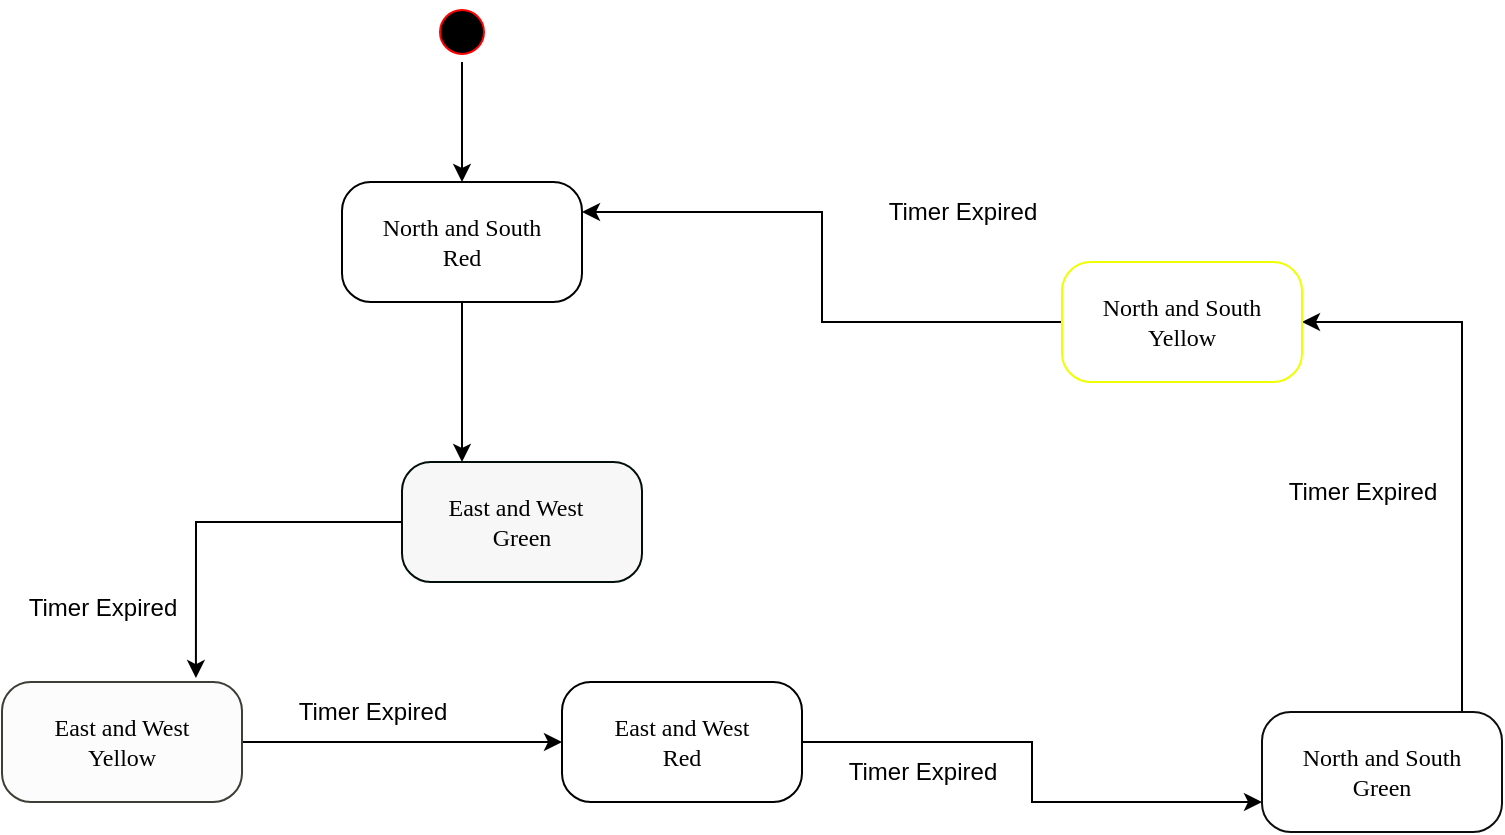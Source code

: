 <mxfile version="24.8.4">
  <diagram name="Page-1" id="B9mhzUUByVWywSNwcbBp">
    <mxGraphModel dx="1754" dy="965" grid="1" gridSize="10" guides="1" tooltips="1" connect="1" arrows="1" fold="1" page="1" pageScale="1" pageWidth="850" pageHeight="1100" math="0" shadow="0">
      <root>
        <mxCell id="0" />
        <mxCell id="1" parent="0" />
        <mxCell id="zrhM48f0oAUaB_4D99f4-5" style="edgeStyle=orthogonalEdgeStyle;rounded=0;orthogonalLoop=1;jettySize=auto;html=1;entryX=0;entryY=0.5;entryDx=0;entryDy=0;" parent="1" source="arjun6Q37aIzBbr_fpmi-2" target="arjun6Q37aIzBbr_fpmi-7" edge="1">
          <mxGeometry relative="1" as="geometry" />
        </mxCell>
        <mxCell id="arjun6Q37aIzBbr_fpmi-2" value="East and West&lt;br&gt;Yellow" style="rounded=1;whiteSpace=wrap;html=1;arcSize=24;fillColor=#fcfcfc;strokeColor=#3e3e37;shadow=0;comic=0;labelBackgroundColor=none;fontFamily=Verdana;fontSize=12;align=center;" parent="1" vertex="1">
          <mxGeometry x="70" y="370" width="120" height="60" as="geometry" />
        </mxCell>
        <mxCell id="zrhM48f0oAUaB_4D99f4-19" style="edgeStyle=orthogonalEdgeStyle;rounded=0;orthogonalLoop=1;jettySize=auto;html=1;entryX=0.25;entryY=0;entryDx=0;entryDy=0;" parent="1" source="arjun6Q37aIzBbr_fpmi-3" target="arjun6Q37aIzBbr_fpmi-4" edge="1">
          <mxGeometry relative="1" as="geometry" />
        </mxCell>
        <mxCell id="arjun6Q37aIzBbr_fpmi-3" value="North and South&lt;br&gt;Red" style="rounded=1;whiteSpace=wrap;html=1;arcSize=24;fillColor=default;shadow=0;comic=0;labelBackgroundColor=none;fontFamily=Verdana;fontSize=12;align=center;fillStyle=auto;gradientColor=none;gradientDirection=east;glass=0;" parent="1" vertex="1">
          <mxGeometry x="240" y="120" width="120" height="60" as="geometry" />
        </mxCell>
        <mxCell id="arjun6Q37aIzBbr_fpmi-4" value="&lt;font color=&quot;#000000&quot;&gt;East and West&amp;nbsp;&amp;nbsp;&lt;br&gt;Green&lt;/font&gt;" style="rounded=1;whiteSpace=wrap;html=1;arcSize=24;fillColor=#f7f7f7;strokeColor=#000f08;shadow=0;comic=0;labelBackgroundColor=none;fontFamily=Verdana;fontSize=12;fontColor=#f4ebeb;align=center;labelBorderColor=none;" parent="1" vertex="1">
          <mxGeometry x="270" y="260" width="120" height="60" as="geometry" />
        </mxCell>
        <mxCell id="zrhM48f0oAUaB_4D99f4-21" style="edgeStyle=orthogonalEdgeStyle;rounded=0;orthogonalLoop=1;jettySize=auto;html=1;entryX=1;entryY=0.5;entryDx=0;entryDy=0;" parent="1" source="arjun6Q37aIzBbr_fpmi-6" target="arjun6Q37aIzBbr_fpmi-19" edge="1">
          <mxGeometry relative="1" as="geometry">
            <Array as="points">
              <mxPoint x="800" y="190" />
            </Array>
          </mxGeometry>
        </mxCell>
        <mxCell id="arjun6Q37aIzBbr_fpmi-6" value="&lt;font color=&quot;#000000&quot;&gt;North and South&lt;br&gt;Green&lt;/font&gt;" style="rounded=1;whiteSpace=wrap;html=1;arcSize=24;fillColor=#ffffff;strokeColor=#0c0d0c;shadow=0;comic=0;labelBackgroundColor=none;fontFamily=Verdana;fontSize=12;fontColor=#f6eeee;align=center;" parent="1" vertex="1">
          <mxGeometry x="700" y="385" width="120" height="60" as="geometry" />
        </mxCell>
        <mxCell id="zrhM48f0oAUaB_4D99f4-3" style="edgeStyle=orthogonalEdgeStyle;rounded=0;orthogonalLoop=1;jettySize=auto;html=1;entryX=0;entryY=0.75;entryDx=0;entryDy=0;" parent="1" source="arjun6Q37aIzBbr_fpmi-7" target="arjun6Q37aIzBbr_fpmi-6" edge="1">
          <mxGeometry relative="1" as="geometry" />
        </mxCell>
        <mxCell id="arjun6Q37aIzBbr_fpmi-7" value="&lt;font color=&quot;#000000&quot;&gt;East and West&lt;br&gt;Red&lt;/font&gt;" style="rounded=1;whiteSpace=wrap;html=1;arcSize=24;fillColor=#ffffff;strokeColor=default;shadow=0;comic=0;labelBackgroundColor=none;fontFamily=Verdana;fontSize=12;fontColor=#fbf4f4;align=center;" parent="1" vertex="1">
          <mxGeometry x="350" y="370" width="120" height="60" as="geometry" />
        </mxCell>
        <mxCell id="arjun6Q37aIzBbr_fpmi-13" value="Timer Expired" style="text;html=1;align=center;verticalAlign=middle;resizable=0;points=[];autosize=1;strokeColor=none;fillColor=none;" parent="1" vertex="1">
          <mxGeometry x="70" y="318" width="100" height="30" as="geometry" />
        </mxCell>
        <mxCell id="arjun6Q37aIzBbr_fpmi-14" value="Timer Expired" style="text;html=1;align=center;verticalAlign=middle;resizable=0;points=[];autosize=1;strokeColor=none;fillColor=none;" parent="1" vertex="1">
          <mxGeometry x="205" y="370" width="100" height="30" as="geometry" />
        </mxCell>
        <mxCell id="arjun6Q37aIzBbr_fpmi-15" value="Timer Expired" style="text;html=1;align=center;verticalAlign=middle;resizable=0;points=[];autosize=1;strokeColor=none;fillColor=none;" parent="1" vertex="1">
          <mxGeometry x="480" y="400" width="100" height="30" as="geometry" />
        </mxCell>
        <mxCell id="arjun6Q37aIzBbr_fpmi-17" value="Timer Expired" style="text;html=1;align=center;verticalAlign=middle;resizable=0;points=[];autosize=1;strokeColor=none;fillColor=none;" parent="1" vertex="1">
          <mxGeometry x="700" y="260" width="100" height="30" as="geometry" />
        </mxCell>
        <mxCell id="arjun6Q37aIzBbr_fpmi-18" value="Timer Expired" style="text;html=1;align=center;verticalAlign=middle;resizable=0;points=[];autosize=1;strokeColor=none;fillColor=none;" parent="1" vertex="1">
          <mxGeometry x="500" y="120" width="100" height="30" as="geometry" />
        </mxCell>
        <mxCell id="zrhM48f0oAUaB_4D99f4-1" style="edgeStyle=orthogonalEdgeStyle;rounded=0;orthogonalLoop=1;jettySize=auto;html=1;entryX=1;entryY=0.25;entryDx=0;entryDy=0;" parent="1" source="arjun6Q37aIzBbr_fpmi-19" target="arjun6Q37aIzBbr_fpmi-3" edge="1">
          <mxGeometry relative="1" as="geometry" />
        </mxCell>
        <mxCell id="arjun6Q37aIzBbr_fpmi-19" value="North and South&lt;br&gt;Yellow" style="rounded=1;whiteSpace=wrap;html=1;arcSize=24;fillColor=#ffffff;strokeColor=#eeff00;shadow=0;comic=0;labelBackgroundColor=none;fontFamily=Verdana;fontSize=12;fontColor=#000000;align=center;" parent="1" vertex="1">
          <mxGeometry x="600" y="160" width="120" height="60" as="geometry" />
        </mxCell>
        <mxCell id="zrhM48f0oAUaB_4D99f4-6" style="edgeStyle=orthogonalEdgeStyle;rounded=0;orthogonalLoop=1;jettySize=auto;html=1;entryX=0.808;entryY=-0.033;entryDx=0;entryDy=0;entryPerimeter=0;" parent="1" source="arjun6Q37aIzBbr_fpmi-4" target="arjun6Q37aIzBbr_fpmi-2" edge="1">
          <mxGeometry relative="1" as="geometry" />
        </mxCell>
        <mxCell id="P8I59d-MkQhCbpSKNnID-1" style="edgeStyle=orthogonalEdgeStyle;rounded=0;orthogonalLoop=1;jettySize=auto;html=1;entryX=0.5;entryY=0;entryDx=0;entryDy=0;" edge="1" parent="1" source="zrhM48f0oAUaB_4D99f4-17" target="arjun6Q37aIzBbr_fpmi-3">
          <mxGeometry relative="1" as="geometry" />
        </mxCell>
        <mxCell id="zrhM48f0oAUaB_4D99f4-17" value="" style="ellipse;html=1;shape=startState;fillColor=#000000;strokeColor=#ff0000;" parent="1" vertex="1">
          <mxGeometry x="285" y="30" width="30" height="30" as="geometry" />
        </mxCell>
      </root>
    </mxGraphModel>
  </diagram>
</mxfile>
